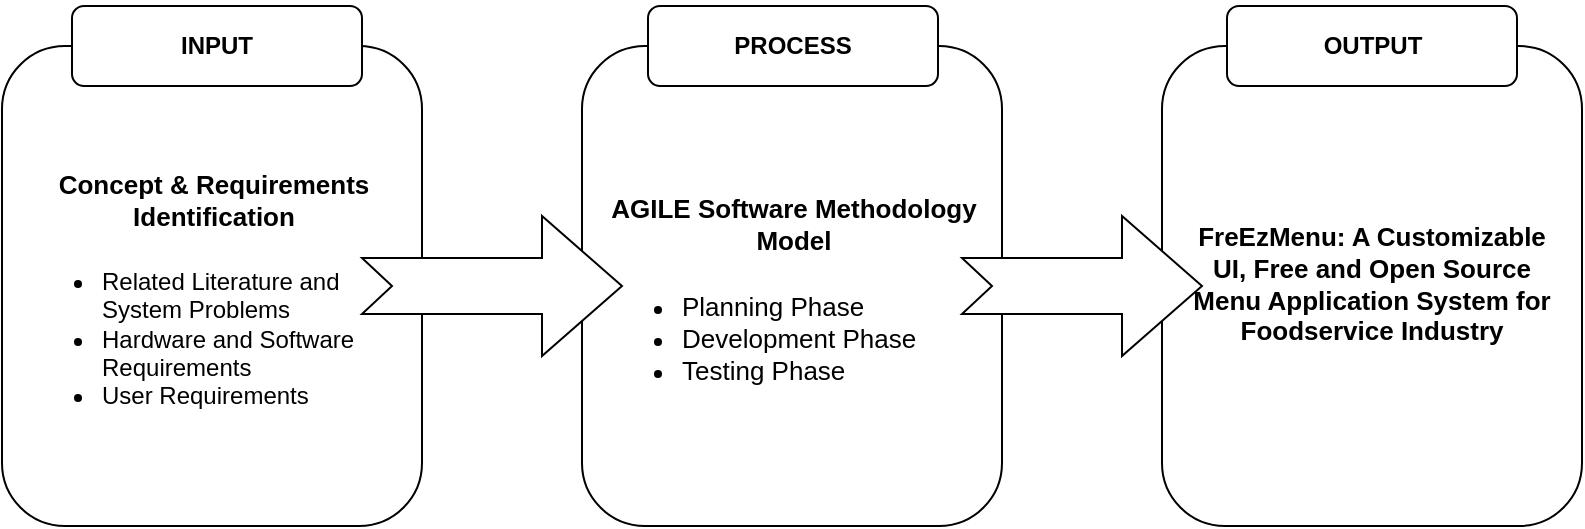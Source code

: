 <mxfile version="21.2.9" type="google">
  <diagram name="Page-1" id="eQEpRAQMRwOgO-GKSp-W">
    <mxGraphModel grid="1" page="1" gridSize="10" guides="1" tooltips="1" connect="1" arrows="1" fold="1" pageScale="1" pageWidth="850" pageHeight="1100" math="0" shadow="0">
      <root>
        <mxCell id="0" />
        <mxCell id="1" parent="0" />
        <mxCell id="hlTfDHmRTShrOOgZvUEg-1" value="&lt;p style=&quot;line-height: 90%;&quot;&gt;&lt;/p&gt;&lt;h5 style=&quot;text-align: center; line-height: 148%;&quot;&gt;&lt;b style=&quot;background-color: initial;&quot;&gt;&lt;font style=&quot;font-size: 13px;&quot;&gt;Concept &amp;amp; Requirements Identification&lt;/font&gt;&lt;/b&gt;&lt;/h5&gt;&lt;div&gt;&lt;ul&gt;&lt;li&gt;Related Literature and System Problems&lt;/li&gt;&lt;li&gt;Hardware and Software Requirements&lt;/li&gt;&lt;li&gt;User Requirements&lt;/li&gt;&lt;/ul&gt;&lt;/div&gt;&lt;p&gt;&lt;/p&gt;" style="rounded=1;whiteSpace=wrap;html=1;align=left;spacing=10;" vertex="1" parent="1">
          <mxGeometry x="30" y="80" width="210" height="240" as="geometry" />
        </mxCell>
        <mxCell id="hlTfDHmRTShrOOgZvUEg-2" value="&lt;h4&gt;INPUT&lt;/h4&gt;" style="rounded=1;whiteSpace=wrap;html=1;" vertex="1" parent="1">
          <mxGeometry x="65" y="60" width="145" height="40" as="geometry" />
        </mxCell>
        <mxCell id="hlTfDHmRTShrOOgZvUEg-3" value="&lt;p style=&quot;line-height: 90%;&quot;&gt;&lt;/p&gt;&lt;h5 style=&quot;text-align: center; line-height: 148%;&quot;&gt;&lt;span style=&quot;font-size: 13px;&quot;&gt;AGILE Software Methodology Model&lt;/span&gt;&lt;/h5&gt;&lt;div&gt;&lt;ul&gt;&lt;li&gt;&lt;span style=&quot;font-size: 13px;&quot;&gt;Planning Phase&lt;/span&gt;&lt;/li&gt;&lt;li&gt;&lt;span style=&quot;font-size: 13px;&quot;&gt;Development Phase&lt;/span&gt;&lt;/li&gt;&lt;li&gt;&lt;span style=&quot;font-size: 13px;&quot;&gt;Testing Phase&lt;/span&gt;&lt;/li&gt;&lt;/ul&gt;&lt;/div&gt;&lt;p&gt;&lt;/p&gt;" style="rounded=1;whiteSpace=wrap;html=1;align=left;spacing=10;" vertex="1" parent="1">
          <mxGeometry x="320" y="80" width="210" height="240" as="geometry" />
        </mxCell>
        <mxCell id="hlTfDHmRTShrOOgZvUEg-4" value="&lt;p style=&quot;line-height: 90%;&quot;&gt;&lt;/p&gt;&lt;h5 style=&quot;line-height: 148%;&quot;&gt;&lt;span style=&quot;font-size: 13px;&quot;&gt;FreEzMenu: A Customizable UI, Free and Open Source Menu Application System for Foodservice Industry&lt;/span&gt;&lt;/h5&gt;&lt;span id=&quot;docs-internal-guid-66b5f3af-7fff-0cfa-93a6-fb8ffc17fb4d&quot;&gt;&lt;/span&gt;&lt;p&gt;&lt;/p&gt;" style="rounded=1;whiteSpace=wrap;html=1;align=center;spacing=10;" vertex="1" parent="1">
          <mxGeometry x="610" y="80" width="210" height="240" as="geometry" />
        </mxCell>
        <mxCell id="hlTfDHmRTShrOOgZvUEg-5" value="&lt;h4&gt;PROCESS&lt;/h4&gt;" style="rounded=1;whiteSpace=wrap;html=1;" vertex="1" parent="1">
          <mxGeometry x="353" y="60" width="145" height="40" as="geometry" />
        </mxCell>
        <mxCell id="hlTfDHmRTShrOOgZvUEg-6" value="&lt;h4&gt;OUTPUT&lt;/h4&gt;" style="rounded=1;whiteSpace=wrap;html=1;" vertex="1" parent="1">
          <mxGeometry x="642.5" y="60" width="145" height="40" as="geometry" />
        </mxCell>
        <mxCell id="hlTfDHmRTShrOOgZvUEg-8" value="" style="html=1;shadow=0;dashed=0;align=center;verticalAlign=middle;shape=mxgraph.arrows2.arrow;dy=0.6;dx=40;notch=15;" vertex="1" parent="1">
          <mxGeometry x="210" y="165" width="130" height="70" as="geometry" />
        </mxCell>
        <mxCell id="hlTfDHmRTShrOOgZvUEg-9" value="" style="html=1;shadow=0;dashed=0;align=center;verticalAlign=middle;shape=mxgraph.arrows2.arrow;dy=0.6;dx=40;notch=15;" vertex="1" parent="1">
          <mxGeometry x="510" y="165" width="120" height="70" as="geometry" />
        </mxCell>
      </root>
    </mxGraphModel>
  </diagram>
</mxfile>
